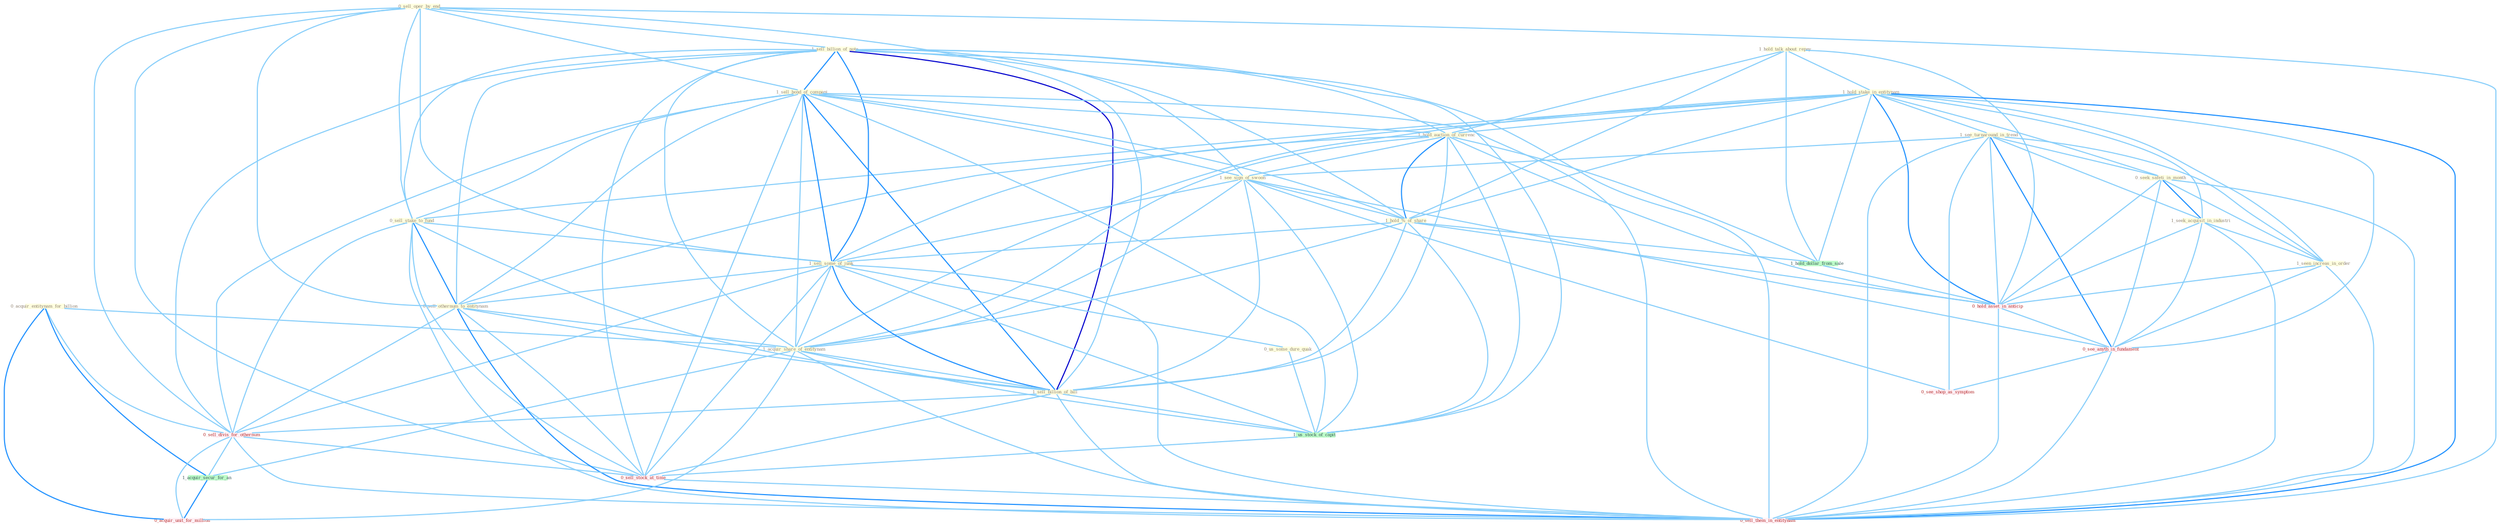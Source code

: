Graph G{ 
    node
    [shape=polygon,style=filled,width=.5,height=.06,color="#BDFCC9",fixedsize=true,fontsize=4,
    fontcolor="#2f4f4f"];
    {node
    [color="#ffffe0", fontcolor="#8b7d6b"] "0_sell_oper_by_end " "1_hold_talk_about_repay " "1_hold_stake_in_entitynam " "1_see_turnaround_in_trend " "1_sell_billion_of_note " "1_sell_bond_of_compani " "0_sell_stake_to_fund " "1_hold_auction_of_currenc " "1_see_sign_of_swoon " "1_hold_%_of_share " "0_acquir_entitynam_for_billion " "1_sell_some_of_junk " "0_sell_othernum_to_entitynam " "1_acquir_share_of_entitynam " "0_seek_safeti_in_month " "1_seek_acquisit_in_industri " "1_seen_increas_in_order " "1_sell_billion_of_bill " "0_us_some_dure_quak "}
{node [color="#fff0f5", fontcolor="#b22222"] "0_sell_divis_for_othernum " "0_hold_asset_in_anticip " "0_sell_stock_at_time " "0_see_anyth_in_fundament " "0_acquir_unit_for_million " "0_see_shop_as_symptom " "0_sell_them_in_entitynam "}
edge [color="#B0E2FF"];

	"0_sell_oper_by_end " -- "1_sell_billion_of_note " [w="1", color="#87cefa" ];
	"0_sell_oper_by_end " -- "1_sell_bond_of_compani " [w="1", color="#87cefa" ];
	"0_sell_oper_by_end " -- "0_sell_stake_to_fund " [w="1", color="#87cefa" ];
	"0_sell_oper_by_end " -- "1_sell_some_of_junk " [w="1", color="#87cefa" ];
	"0_sell_oper_by_end " -- "0_sell_othernum_to_entitynam " [w="1", color="#87cefa" ];
	"0_sell_oper_by_end " -- "1_sell_billion_of_bill " [w="1", color="#87cefa" ];
	"0_sell_oper_by_end " -- "0_sell_divis_for_othernum " [w="1", color="#87cefa" ];
	"0_sell_oper_by_end " -- "0_sell_stock_at_time " [w="1", color="#87cefa" ];
	"0_sell_oper_by_end " -- "0_sell_them_in_entitynam " [w="1", color="#87cefa" ];
	"1_hold_talk_about_repay " -- "1_hold_stake_in_entitynam " [w="1", color="#87cefa" ];
	"1_hold_talk_about_repay " -- "1_hold_auction_of_currenc " [w="1", color="#87cefa" ];
	"1_hold_talk_about_repay " -- "1_hold_%_of_share " [w="1", color="#87cefa" ];
	"1_hold_talk_about_repay " -- "1_hold_dollar_from_sale " [w="1", color="#87cefa" ];
	"1_hold_talk_about_repay " -- "0_hold_asset_in_anticip " [w="1", color="#87cefa" ];
	"1_hold_stake_in_entitynam " -- "1_see_turnaround_in_trend " [w="1", color="#87cefa" ];
	"1_hold_stake_in_entitynam " -- "0_sell_stake_to_fund " [w="1", color="#87cefa" ];
	"1_hold_stake_in_entitynam " -- "1_hold_auction_of_currenc " [w="1", color="#87cefa" ];
	"1_hold_stake_in_entitynam " -- "1_hold_%_of_share " [w="1", color="#87cefa" ];
	"1_hold_stake_in_entitynam " -- "0_sell_othernum_to_entitynam " [w="1", color="#87cefa" ];
	"1_hold_stake_in_entitynam " -- "1_acquir_share_of_entitynam " [w="1", color="#87cefa" ];
	"1_hold_stake_in_entitynam " -- "0_seek_safeti_in_month " [w="1", color="#87cefa" ];
	"1_hold_stake_in_entitynam " -- "1_seek_acquisit_in_industri " [w="1", color="#87cefa" ];
	"1_hold_stake_in_entitynam " -- "1_seen_increas_in_order " [w="1", color="#87cefa" ];
	"1_hold_stake_in_entitynam " -- "1_hold_dollar_from_sale " [w="1", color="#87cefa" ];
	"1_hold_stake_in_entitynam " -- "0_hold_asset_in_anticip " [w="2", color="#1e90ff" , len=0.8];
	"1_hold_stake_in_entitynam " -- "0_see_anyth_in_fundament " [w="1", color="#87cefa" ];
	"1_hold_stake_in_entitynam " -- "0_sell_them_in_entitynam " [w="2", color="#1e90ff" , len=0.8];
	"1_see_turnaround_in_trend " -- "1_see_sign_of_swoon " [w="1", color="#87cefa" ];
	"1_see_turnaround_in_trend " -- "0_seek_safeti_in_month " [w="1", color="#87cefa" ];
	"1_see_turnaround_in_trend " -- "1_seek_acquisit_in_industri " [w="1", color="#87cefa" ];
	"1_see_turnaround_in_trend " -- "1_seen_increas_in_order " [w="1", color="#87cefa" ];
	"1_see_turnaround_in_trend " -- "0_hold_asset_in_anticip " [w="1", color="#87cefa" ];
	"1_see_turnaround_in_trend " -- "0_see_anyth_in_fundament " [w="2", color="#1e90ff" , len=0.8];
	"1_see_turnaround_in_trend " -- "0_see_shop_as_symptom " [w="1", color="#87cefa" ];
	"1_see_turnaround_in_trend " -- "0_sell_them_in_entitynam " [w="1", color="#87cefa" ];
	"1_sell_billion_of_note " -- "1_sell_bond_of_compani " [w="2", color="#1e90ff" , len=0.8];
	"1_sell_billion_of_note " -- "0_sell_stake_to_fund " [w="1", color="#87cefa" ];
	"1_sell_billion_of_note " -- "1_hold_auction_of_currenc " [w="1", color="#87cefa" ];
	"1_sell_billion_of_note " -- "1_see_sign_of_swoon " [w="1", color="#87cefa" ];
	"1_sell_billion_of_note " -- "1_hold_%_of_share " [w="1", color="#87cefa" ];
	"1_sell_billion_of_note " -- "1_sell_some_of_junk " [w="2", color="#1e90ff" , len=0.8];
	"1_sell_billion_of_note " -- "0_sell_othernum_to_entitynam " [w="1", color="#87cefa" ];
	"1_sell_billion_of_note " -- "1_acquir_share_of_entitynam " [w="1", color="#87cefa" ];
	"1_sell_billion_of_note " -- "1_sell_billion_of_bill " [w="3", color="#0000cd" , len=0.6];
	"1_sell_billion_of_note " -- "0_sell_divis_for_othernum " [w="1", color="#87cefa" ];
	"1_sell_billion_of_note " -- "1_us_stock_of_capit " [w="1", color="#87cefa" ];
	"1_sell_billion_of_note " -- "0_sell_stock_at_time " [w="1", color="#87cefa" ];
	"1_sell_billion_of_note " -- "0_sell_them_in_entitynam " [w="1", color="#87cefa" ];
	"1_sell_bond_of_compani " -- "0_sell_stake_to_fund " [w="1", color="#87cefa" ];
	"1_sell_bond_of_compani " -- "1_hold_auction_of_currenc " [w="1", color="#87cefa" ];
	"1_sell_bond_of_compani " -- "1_see_sign_of_swoon " [w="1", color="#87cefa" ];
	"1_sell_bond_of_compani " -- "1_hold_%_of_share " [w="1", color="#87cefa" ];
	"1_sell_bond_of_compani " -- "1_sell_some_of_junk " [w="2", color="#1e90ff" , len=0.8];
	"1_sell_bond_of_compani " -- "0_sell_othernum_to_entitynam " [w="1", color="#87cefa" ];
	"1_sell_bond_of_compani " -- "1_acquir_share_of_entitynam " [w="1", color="#87cefa" ];
	"1_sell_bond_of_compani " -- "1_sell_billion_of_bill " [w="2", color="#1e90ff" , len=0.8];
	"1_sell_bond_of_compani " -- "0_sell_divis_for_othernum " [w="1", color="#87cefa" ];
	"1_sell_bond_of_compani " -- "1_us_stock_of_capit " [w="1", color="#87cefa" ];
	"1_sell_bond_of_compani " -- "0_sell_stock_at_time " [w="1", color="#87cefa" ];
	"1_sell_bond_of_compani " -- "0_sell_them_in_entitynam " [w="1", color="#87cefa" ];
	"0_sell_stake_to_fund " -- "1_sell_some_of_junk " [w="1", color="#87cefa" ];
	"0_sell_stake_to_fund " -- "0_sell_othernum_to_entitynam " [w="2", color="#1e90ff" , len=0.8];
	"0_sell_stake_to_fund " -- "1_sell_billion_of_bill " [w="1", color="#87cefa" ];
	"0_sell_stake_to_fund " -- "0_sell_divis_for_othernum " [w="1", color="#87cefa" ];
	"0_sell_stake_to_fund " -- "0_sell_stock_at_time " [w="1", color="#87cefa" ];
	"0_sell_stake_to_fund " -- "0_sell_them_in_entitynam " [w="1", color="#87cefa" ];
	"1_hold_auction_of_currenc " -- "1_see_sign_of_swoon " [w="1", color="#87cefa" ];
	"1_hold_auction_of_currenc " -- "1_hold_%_of_share " [w="2", color="#1e90ff" , len=0.8];
	"1_hold_auction_of_currenc " -- "1_sell_some_of_junk " [w="1", color="#87cefa" ];
	"1_hold_auction_of_currenc " -- "1_acquir_share_of_entitynam " [w="1", color="#87cefa" ];
	"1_hold_auction_of_currenc " -- "1_sell_billion_of_bill " [w="1", color="#87cefa" ];
	"1_hold_auction_of_currenc " -- "1_us_stock_of_capit " [w="1", color="#87cefa" ];
	"1_hold_auction_of_currenc " -- "1_hold_dollar_from_sale " [w="1", color="#87cefa" ];
	"1_hold_auction_of_currenc " -- "0_hold_asset_in_anticip " [w="1", color="#87cefa" ];
	"1_see_sign_of_swoon " -- "1_hold_%_of_share " [w="1", color="#87cefa" ];
	"1_see_sign_of_swoon " -- "1_sell_some_of_junk " [w="1", color="#87cefa" ];
	"1_see_sign_of_swoon " -- "1_acquir_share_of_entitynam " [w="1", color="#87cefa" ];
	"1_see_sign_of_swoon " -- "1_sell_billion_of_bill " [w="1", color="#87cefa" ];
	"1_see_sign_of_swoon " -- "1_us_stock_of_capit " [w="1", color="#87cefa" ];
	"1_see_sign_of_swoon " -- "0_see_anyth_in_fundament " [w="1", color="#87cefa" ];
	"1_see_sign_of_swoon " -- "0_see_shop_as_symptom " [w="1", color="#87cefa" ];
	"1_hold_%_of_share " -- "1_sell_some_of_junk " [w="1", color="#87cefa" ];
	"1_hold_%_of_share " -- "1_acquir_share_of_entitynam " [w="1", color="#87cefa" ];
	"1_hold_%_of_share " -- "1_sell_billion_of_bill " [w="1", color="#87cefa" ];
	"1_hold_%_of_share " -- "1_us_stock_of_capit " [w="1", color="#87cefa" ];
	"1_hold_%_of_share " -- "1_hold_dollar_from_sale " [w="1", color="#87cefa" ];
	"1_hold_%_of_share " -- "0_hold_asset_in_anticip " [w="1", color="#87cefa" ];
	"0_acquir_entitynam_for_billion " -- "1_acquir_share_of_entitynam " [w="1", color="#87cefa" ];
	"0_acquir_entitynam_for_billion " -- "0_sell_divis_for_othernum " [w="1", color="#87cefa" ];
	"0_acquir_entitynam_for_billion " -- "1_acquir_secur_for_an " [w="2", color="#1e90ff" , len=0.8];
	"0_acquir_entitynam_for_billion " -- "0_acquir_unit_for_million " [w="2", color="#1e90ff" , len=0.8];
	"1_sell_some_of_junk " -- "0_sell_othernum_to_entitynam " [w="1", color="#87cefa" ];
	"1_sell_some_of_junk " -- "1_acquir_share_of_entitynam " [w="1", color="#87cefa" ];
	"1_sell_some_of_junk " -- "1_sell_billion_of_bill " [w="2", color="#1e90ff" , len=0.8];
	"1_sell_some_of_junk " -- "0_us_some_dure_quak " [w="1", color="#87cefa" ];
	"1_sell_some_of_junk " -- "0_sell_divis_for_othernum " [w="1", color="#87cefa" ];
	"1_sell_some_of_junk " -- "1_us_stock_of_capit " [w="1", color="#87cefa" ];
	"1_sell_some_of_junk " -- "0_sell_stock_at_time " [w="1", color="#87cefa" ];
	"1_sell_some_of_junk " -- "0_sell_them_in_entitynam " [w="1", color="#87cefa" ];
	"0_sell_othernum_to_entitynam " -- "1_acquir_share_of_entitynam " [w="1", color="#87cefa" ];
	"0_sell_othernum_to_entitynam " -- "1_sell_billion_of_bill " [w="1", color="#87cefa" ];
	"0_sell_othernum_to_entitynam " -- "0_sell_divis_for_othernum " [w="1", color="#87cefa" ];
	"0_sell_othernum_to_entitynam " -- "0_sell_stock_at_time " [w="1", color="#87cefa" ];
	"0_sell_othernum_to_entitynam " -- "0_sell_them_in_entitynam " [w="2", color="#1e90ff" , len=0.8];
	"1_acquir_share_of_entitynam " -- "1_sell_billion_of_bill " [w="1", color="#87cefa" ];
	"1_acquir_share_of_entitynam " -- "1_acquir_secur_for_an " [w="1", color="#87cefa" ];
	"1_acquir_share_of_entitynam " -- "1_us_stock_of_capit " [w="1", color="#87cefa" ];
	"1_acquir_share_of_entitynam " -- "0_acquir_unit_for_million " [w="1", color="#87cefa" ];
	"1_acquir_share_of_entitynam " -- "0_sell_them_in_entitynam " [w="1", color="#87cefa" ];
	"0_seek_safeti_in_month " -- "1_seek_acquisit_in_industri " [w="2", color="#1e90ff" , len=0.8];
	"0_seek_safeti_in_month " -- "1_seen_increas_in_order " [w="1", color="#87cefa" ];
	"0_seek_safeti_in_month " -- "0_hold_asset_in_anticip " [w="1", color="#87cefa" ];
	"0_seek_safeti_in_month " -- "0_see_anyth_in_fundament " [w="1", color="#87cefa" ];
	"0_seek_safeti_in_month " -- "0_sell_them_in_entitynam " [w="1", color="#87cefa" ];
	"1_seek_acquisit_in_industri " -- "1_seen_increas_in_order " [w="1", color="#87cefa" ];
	"1_seek_acquisit_in_industri " -- "0_hold_asset_in_anticip " [w="1", color="#87cefa" ];
	"1_seek_acquisit_in_industri " -- "0_see_anyth_in_fundament " [w="1", color="#87cefa" ];
	"1_seek_acquisit_in_industri " -- "0_sell_them_in_entitynam " [w="1", color="#87cefa" ];
	"1_seen_increas_in_order " -- "0_hold_asset_in_anticip " [w="1", color="#87cefa" ];
	"1_seen_increas_in_order " -- "0_see_anyth_in_fundament " [w="1", color="#87cefa" ];
	"1_seen_increas_in_order " -- "0_sell_them_in_entitynam " [w="1", color="#87cefa" ];
	"1_sell_billion_of_bill " -- "0_sell_divis_for_othernum " [w="1", color="#87cefa" ];
	"1_sell_billion_of_bill " -- "1_us_stock_of_capit " [w="1", color="#87cefa" ];
	"1_sell_billion_of_bill " -- "0_sell_stock_at_time " [w="1", color="#87cefa" ];
	"1_sell_billion_of_bill " -- "0_sell_them_in_entitynam " [w="1", color="#87cefa" ];
	"0_us_some_dure_quak " -- "1_us_stock_of_capit " [w="1", color="#87cefa" ];
	"0_sell_divis_for_othernum " -- "1_acquir_secur_for_an " [w="1", color="#87cefa" ];
	"0_sell_divis_for_othernum " -- "0_sell_stock_at_time " [w="1", color="#87cefa" ];
	"0_sell_divis_for_othernum " -- "0_acquir_unit_for_million " [w="1", color="#87cefa" ];
	"0_sell_divis_for_othernum " -- "0_sell_them_in_entitynam " [w="1", color="#87cefa" ];
	"1_acquir_secur_for_an " -- "0_acquir_unit_for_million " [w="2", color="#1e90ff" , len=0.8];
	"1_us_stock_of_capit " -- "0_sell_stock_at_time " [w="1", color="#87cefa" ];
	"1_hold_dollar_from_sale " -- "0_hold_asset_in_anticip " [w="1", color="#87cefa" ];
	"0_hold_asset_in_anticip " -- "0_see_anyth_in_fundament " [w="1", color="#87cefa" ];
	"0_hold_asset_in_anticip " -- "0_sell_them_in_entitynam " [w="1", color="#87cefa" ];
	"0_sell_stock_at_time " -- "0_sell_them_in_entitynam " [w="1", color="#87cefa" ];
	"0_see_anyth_in_fundament " -- "0_see_shop_as_symptom " [w="1", color="#87cefa" ];
	"0_see_anyth_in_fundament " -- "0_sell_them_in_entitynam " [w="1", color="#87cefa" ];
}